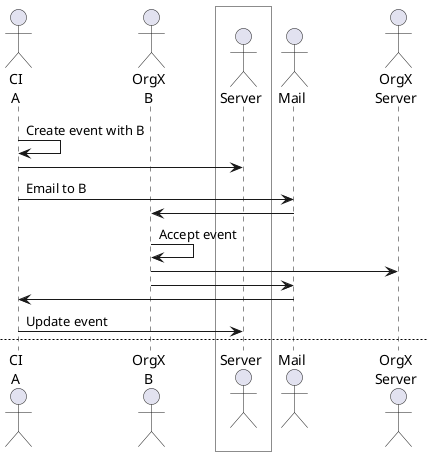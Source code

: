 @startuml

actor "CI\nA" as A
actor "OrgX\nB" as B
box " " #White
	actor Server
end box
actor Mail
actor "OrgX\nServer" as Server2

A -> A : Create event with B
A -> Server
A -> Mail : Email to B
Mail -> B
B -> B : Accept event
B -> Server2
B -> Mail
Mail -> A
A -> Server : Update event

newpage

A -> Server : Checks if B has event at X time
Server -> Server2 : Forwards the request
Server2 -> A : Sends answer

@enduml
